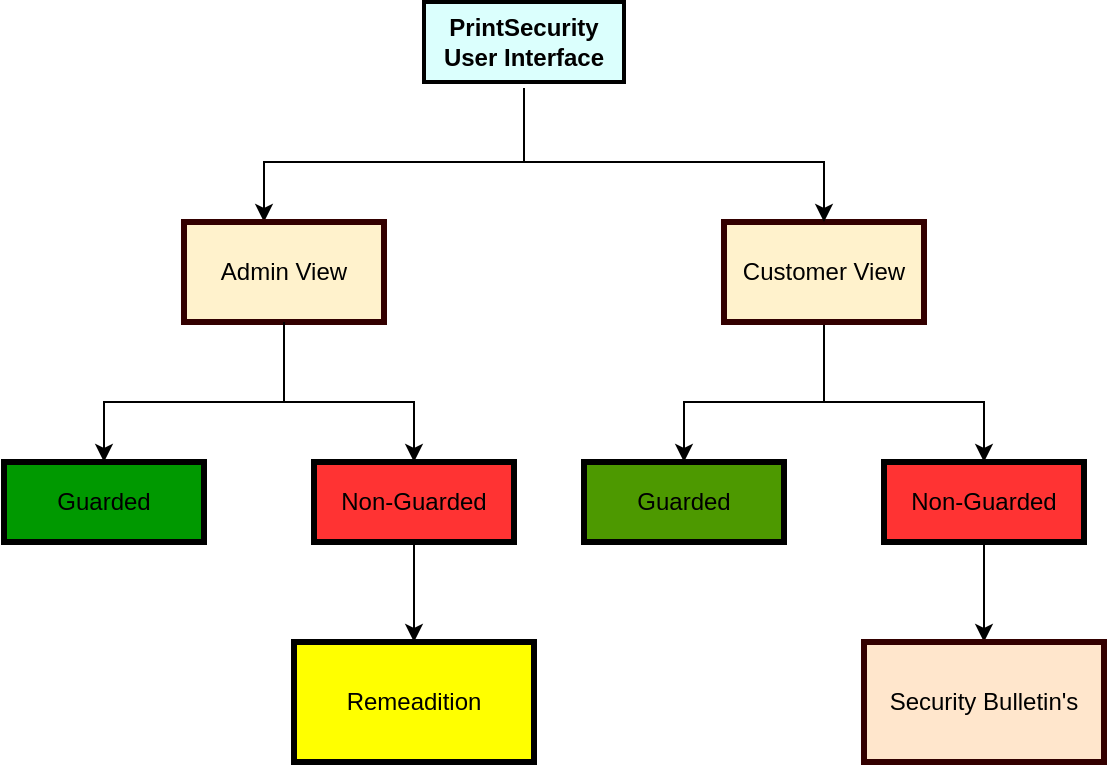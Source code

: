 <mxfile version="20.5.3" type="github">
  <diagram id="ataYZrJkZOZDOwU-4oHk" name="Page-1">
    <mxGraphModel dx="1038" dy="579" grid="1" gridSize="10" guides="1" tooltips="1" connect="1" arrows="1" fold="1" page="1" pageScale="1" pageWidth="850" pageHeight="1100" math="0" shadow="0">
      <root>
        <mxCell id="0" />
        <mxCell id="1" parent="0" />
        <mxCell id="W7WweDME276XnsfFjmca-24" style="edgeStyle=orthogonalEdgeStyle;rounded=0;orthogonalLoop=1;jettySize=auto;html=1;exitX=0.5;exitY=1;exitDx=0;exitDy=0;entryX=0.5;entryY=0;entryDx=0;entryDy=0;" edge="1" parent="1" source="W7WweDME276XnsfFjmca-8" target="W7WweDME276XnsfFjmca-60">
          <mxGeometry relative="1" as="geometry">
            <mxPoint x="350" y="340" as="targetPoint" />
            <Array as="points">
              <mxPoint x="360" y="360" />
              <mxPoint x="270" y="360" />
            </Array>
          </mxGeometry>
        </mxCell>
        <mxCell id="W7WweDME276XnsfFjmca-58" style="edgeStyle=orthogonalEdgeStyle;rounded=0;orthogonalLoop=1;jettySize=auto;html=1;exitX=0.5;exitY=1;exitDx=0;exitDy=0;entryX=0.5;entryY=0;entryDx=0;entryDy=0;" edge="1" parent="1" source="W7WweDME276XnsfFjmca-10" target="W7WweDME276XnsfFjmca-62">
          <mxGeometry relative="1" as="geometry">
            <mxPoint x="587.6" y="357.42" as="targetPoint" />
            <Array as="points">
              <mxPoint x="630" y="360" />
              <mxPoint x="560" y="360" />
            </Array>
          </mxGeometry>
        </mxCell>
        <mxCell id="W7WweDME276XnsfFjmca-59" style="edgeStyle=orthogonalEdgeStyle;rounded=0;orthogonalLoop=1;jettySize=auto;html=1;exitX=0.5;exitY=1;exitDx=0;exitDy=0;entryX=0.5;entryY=0;entryDx=0;entryDy=0;" edge="1" parent="1" source="W7WweDME276XnsfFjmca-10" target="W7WweDME276XnsfFjmca-63">
          <mxGeometry relative="1" as="geometry">
            <mxPoint x="730" y="360" as="targetPoint" />
            <Array as="points">
              <mxPoint x="630" y="360" />
              <mxPoint x="710" y="360" />
            </Array>
          </mxGeometry>
        </mxCell>
        <mxCell id="W7WweDME276XnsfFjmca-10" value="Customer View" style="whiteSpace=wrap;html=1;fillColor=#fff2cc;strokeColor=#330000;strokeWidth=3;" vertex="1" parent="1">
          <mxGeometry x="580" y="270" width="100" height="50" as="geometry" />
        </mxCell>
        <mxCell id="W7WweDME276XnsfFjmca-11" value="" style="edgeStyle=elbowEdgeStyle;elbow=vertical;html=1;rounded=0;" edge="1" parent="1" source="W7WweDME276XnsfFjmca-7" target="W7WweDME276XnsfFjmca-10">
          <mxGeometry relative="1" as="geometry">
            <Array as="points">
              <mxPoint x="550" y="240" />
            </Array>
          </mxGeometry>
        </mxCell>
        <mxCell id="W7WweDME276XnsfFjmca-7" value="&lt;b&gt;PrintSecurity User Interface&lt;/b&gt;" style="whiteSpace=wrap;html=1;strokeColor=default;strokeWidth=2;fillColor=#DBFFFD;perimeterSpacing=3;rounded=0;" vertex="1" parent="1">
          <mxGeometry x="430" y="160" width="100" height="40" as="geometry" />
        </mxCell>
        <mxCell id="W7WweDME276XnsfFjmca-9" value="" style="edgeStyle=elbowEdgeStyle;elbow=vertical;html=1;rounded=0;" edge="1" parent="1" source="W7WweDME276XnsfFjmca-7" target="W7WweDME276XnsfFjmca-8">
          <mxGeometry relative="1" as="geometry">
            <Array as="points">
              <mxPoint x="350" y="240" />
              <mxPoint x="310" y="220" />
              <mxPoint x="170" y="220" />
            </Array>
          </mxGeometry>
        </mxCell>
        <mxCell id="W7WweDME276XnsfFjmca-8" value="Admin View" style="whiteSpace=wrap;html=1;fillColor=#fff2cc;strokeColor=#330000;strokeWidth=3;" vertex="1" parent="1">
          <mxGeometry x="310" y="270" width="100" height="50" as="geometry" />
        </mxCell>
        <mxCell id="W7WweDME276XnsfFjmca-60" value="Guarded" style="whiteSpace=wrap;html=1;strokeColor=default;fillColor=#009900;strokeWidth=3;" vertex="1" parent="1">
          <mxGeometry x="220" y="390" width="100" height="40" as="geometry" />
        </mxCell>
        <mxCell id="W7WweDME276XnsfFjmca-76" value="" style="edgeStyle=orthogonalEdgeStyle;rounded=0;orthogonalLoop=1;jettySize=auto;html=1;" edge="1" parent="1" source="W7WweDME276XnsfFjmca-61" target="W7WweDME276XnsfFjmca-68">
          <mxGeometry relative="1" as="geometry" />
        </mxCell>
        <mxCell id="W7WweDME276XnsfFjmca-61" value="Non-Guarded" style="whiteSpace=wrap;html=1;fillColor=#FF3333;strokeWidth=3;" vertex="1" parent="1">
          <mxGeometry x="375" y="390" width="100" height="40" as="geometry" />
        </mxCell>
        <mxCell id="W7WweDME276XnsfFjmca-62" value="Guarded" style="whiteSpace=wrap;html=1;fillColor=#4D9900;strokeWidth=3;" vertex="1" parent="1">
          <mxGeometry x="510" y="390" width="100" height="40" as="geometry" />
        </mxCell>
        <mxCell id="W7WweDME276XnsfFjmca-75" value="" style="edgeStyle=orthogonalEdgeStyle;rounded=0;orthogonalLoop=1;jettySize=auto;html=1;" edge="1" parent="1" source="W7WweDME276XnsfFjmca-63" target="W7WweDME276XnsfFjmca-74">
          <mxGeometry relative="1" as="geometry" />
        </mxCell>
        <mxCell id="W7WweDME276XnsfFjmca-63" value="Non-Guarded" style="whiteSpace=wrap;html=1;fillColor=#FF3333;strokeWidth=3;" vertex="1" parent="1">
          <mxGeometry x="660" y="390" width="100" height="40" as="geometry" />
        </mxCell>
        <mxCell id="W7WweDME276XnsfFjmca-65" style="edgeStyle=orthogonalEdgeStyle;rounded=0;orthogonalLoop=1;jettySize=auto;html=1;exitX=0.5;exitY=1;exitDx=0;exitDy=0;entryX=0.5;entryY=0;entryDx=0;entryDy=0;" edge="1" parent="1" target="W7WweDME276XnsfFjmca-61">
          <mxGeometry relative="1" as="geometry">
            <mxPoint x="360" y="320" as="sourcePoint" />
            <mxPoint x="460" y="400" as="targetPoint" />
            <Array as="points">
              <mxPoint x="360" y="360" />
              <mxPoint x="425" y="360" />
            </Array>
          </mxGeometry>
        </mxCell>
        <mxCell id="W7WweDME276XnsfFjmca-68" value="Remeadition" style="whiteSpace=wrap;html=1;rounded=0;shadow=0;glass=0;sketch=0;fillColor=#FFFF00;strokeWidth=3;" vertex="1" parent="1">
          <mxGeometry x="365" y="480" width="120" height="60" as="geometry" />
        </mxCell>
        <mxCell id="W7WweDME276XnsfFjmca-74" value="Security Bulletin&#39;s" style="whiteSpace=wrap;html=1;fillColor=#ffe6cc;strokeColor=#330000;strokeWidth=3;" vertex="1" parent="1">
          <mxGeometry x="650" y="480" width="120" height="60" as="geometry" />
        </mxCell>
      </root>
    </mxGraphModel>
  </diagram>
</mxfile>
